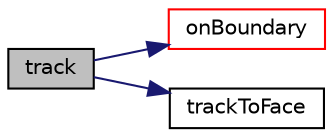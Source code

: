 digraph "track"
{
  bgcolor="transparent";
  edge [fontname="Helvetica",fontsize="10",labelfontname="Helvetica",labelfontsize="10"];
  node [fontname="Helvetica",fontsize="10",shape=record];
  rankdir="LR";
  Node1 [label="track",height=0.2,width=0.4,color="black", fillcolor="grey75", style="filled", fontcolor="black"];
  Node1 -> Node2 [color="midnightblue",fontsize="10",style="solid",fontname="Helvetica"];
  Node2 [label="onBoundary",height=0.2,width=0.4,color="red",URL="$a01817.html#a90393f14ee6629a53198dec3e391ce28",tooltip="Is the particle on the boundary/(or outside the domain)? "];
  Node1 -> Node3 [color="midnightblue",fontsize="10",style="solid",fontname="Helvetica"];
  Node3 [label="trackToFace",height=0.2,width=0.4,color="black",URL="$a01817.html#aabb055127a8bfdd7c92b88d0697ae8d1",tooltip="Track particle to a given position and returns 1.0 if the. "];
}
